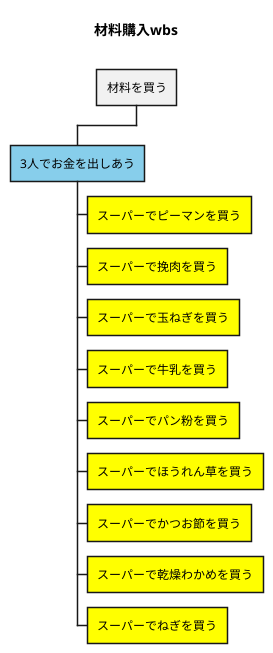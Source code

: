 @startwbs 材料を買う
title
材料購入wbs

endtitle
* 材料を買う
**[#SkyBlue] 3人でお金を出しあう
***[#Yellow] スーパーでピーマンを買う
***[#Yellow] スーパーで挽肉を買う
***[#Yellow] スーパーで玉ねぎを買う
***[#Yellow] スーパーで牛乳を買う
***[#Yellow] スーパーでパン粉を買う
***[#Yellow] スーパーでほうれん草を買う
***[#Yellow] スーパーでかつお節を買う
***[#Yellow] スーパーで乾燥わかめを買う
***[#Yellow] スーパーでねぎを買う

@endwbs
